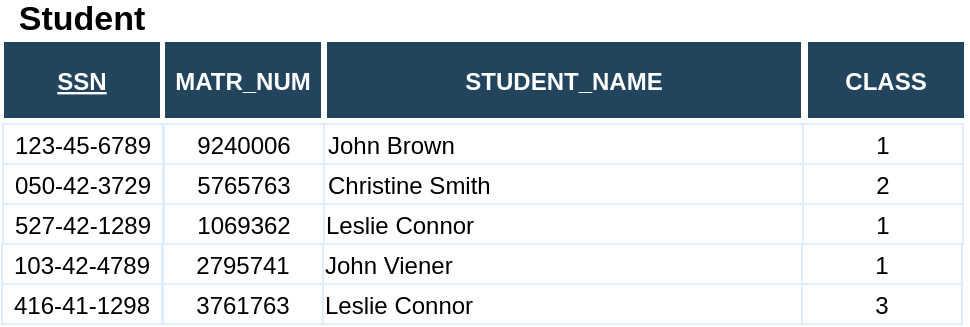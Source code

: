 <mxfile version="12.2.6" type="device" pages="1"><diagram name="Page-1" id="8378b5f6-a2b2-b727-a746-972ab9d02e00"><mxGraphModel dx="946" dy="552" grid="1" gridSize="10" guides="1" tooltips="1" connect="0" arrows="1" fold="1" page="1" pageScale="1.5" pageWidth="1169" pageHeight="827" background="#ffffff" math="0" shadow="0"><root><mxCell id="0"/><mxCell id="1" parent="0"/><mxCell id="mhiVVHJ8IdxQYgoJ9508-118" value="John Brown" style="align=left;strokeColor=#DEEDFF" parent="1" vertex="1"><mxGeometry x="211" y="102" width="263" height="20" as="geometry"/></mxCell><mxCell id="mhiVVHJ8IdxQYgoJ9508-122" value="Christine Smith" style="align=left;strokeColor=#DEEDFF" parent="1" vertex="1"><mxGeometry x="211" y="122" width="263" height="20" as="geometry"/></mxCell><mxCell id="mhiVVHJ8IdxQYgoJ9508-130" value="Leslie Connor" style="align=left;strokeColor=#DEEDFF" parent="1" vertex="1"><mxGeometry x="210" y="142" width="264" height="20" as="geometry"/></mxCell><mxCell id="mhiVVHJ8IdxQYgoJ9508-134" value="STUDENT_NAME" style="fillColor=#23445D;strokeColor=#FFFFFF;strokeWidth=2;fontColor=#FFFFFF;fontStyle=1" parent="1" vertex="1"><mxGeometry x="211.5" y="60" width="239" height="40" as="geometry"/></mxCell><mxCell id="mhiVVHJ8IdxQYgoJ9508-138" value="1" style="strokeColor=#DEEDFF" parent="1" vertex="1"><mxGeometry x="450.5" y="102" width="80.0" height="20" as="geometry"/></mxCell><mxCell id="mhiVVHJ8IdxQYgoJ9508-139" value="2" style="strokeColor=#DEEDFF" parent="1" vertex="1"><mxGeometry x="450.5" y="122.0" width="80.0" height="20" as="geometry"/></mxCell><mxCell id="mhiVVHJ8IdxQYgoJ9508-141" value="1" style="strokeColor=#DEEDFF" parent="1" vertex="1"><mxGeometry x="450.5" y="142.0" width="80.0" height="20" as="geometry"/></mxCell><mxCell id="mhiVVHJ8IdxQYgoJ9508-142" value="CLASS" style="fillColor=#23445D;strokeColor=#FFFFFF;strokeWidth=2;fontColor=#FFFFFF;fontStyle=1" parent="1" vertex="1"><mxGeometry x="452" y="60.0" width="80.0" height="40.0" as="geometry"/></mxCell><mxCell id="mhiVVHJ8IdxQYgoJ9508-144" value="9240006" style="strokeColor=#DEEDFF" parent="1" vertex="1"><mxGeometry x="131.0" y="102" width="80.0" height="20" as="geometry"/></mxCell><mxCell id="mhiVVHJ8IdxQYgoJ9508-145" value="5765763" style="strokeColor=#DEEDFF" parent="1" vertex="1"><mxGeometry x="131.0" y="122.0" width="80.0" height="20" as="geometry"/></mxCell><mxCell id="mhiVVHJ8IdxQYgoJ9508-147" value="1069362" style="strokeColor=#DEEDFF" parent="1" vertex="1"><mxGeometry x="131.0" y="142.0" width="80.0" height="20" as="geometry"/></mxCell><mxCell id="mhiVVHJ8IdxQYgoJ9508-148" value="MATR_NUM" style="fillColor=#23445D;strokeColor=#FFFFFF;strokeWidth=2;fontColor=#FFFFFF;fontStyle=1" parent="1" vertex="1"><mxGeometry x="130.5" y="60.0" width="80.0" height="40.0" as="geometry"/></mxCell><mxCell id="mhiVVHJ8IdxQYgoJ9508-158" value="Student" style="text;html=1;strokeColor=none;fillColor=none;align=center;verticalAlign=middle;whiteSpace=wrap;rounded=0;strokeWidth=3;fontStyle=1;fontSize=17;" parent="1" vertex="1"><mxGeometry x="70" y="40" width="40" height="20" as="geometry"/></mxCell><mxCell id="0Bqzr0rob_NZP33wimhm-1" value="John Viener" style="align=left;strokeColor=#DEEDFF" parent="1" vertex="1"><mxGeometry x="209.5" y="162" width="264" height="20" as="geometry"/></mxCell><mxCell id="0Bqzr0rob_NZP33wimhm-2" value="1" style="strokeColor=#DEEDFF" parent="1" vertex="1"><mxGeometry x="450.0" y="162.0" width="80.0" height="20" as="geometry"/></mxCell><mxCell id="0Bqzr0rob_NZP33wimhm-3" value="2795741" style="strokeColor=#DEEDFF" parent="1" vertex="1"><mxGeometry x="130.5" y="162.0" width="80.0" height="20" as="geometry"/></mxCell><mxCell id="0Bqzr0rob_NZP33wimhm-4" value="Leslie Connor" style="align=left;strokeColor=#DEEDFF" parent="1" vertex="1"><mxGeometry x="209.5" y="182" width="264" height="20" as="geometry"/></mxCell><mxCell id="0Bqzr0rob_NZP33wimhm-5" value="3" style="strokeColor=#DEEDFF" parent="1" vertex="1"><mxGeometry x="450.0" y="182.0" width="80.0" height="20" as="geometry"/></mxCell><mxCell id="0Bqzr0rob_NZP33wimhm-6" value="3761763" style="strokeColor=#DEEDFF" parent="1" vertex="1"><mxGeometry x="130.5" y="182.0" width="80.0" height="20" as="geometry"/></mxCell><mxCell id="0Bqzr0rob_NZP33wimhm-7" value="123-45-6789" style="strokeColor=#DEEDFF" parent="1" vertex="1"><mxGeometry x="50.5" y="102" width="80.0" height="20" as="geometry"/></mxCell><mxCell id="0Bqzr0rob_NZP33wimhm-8" value="050-42-3729" style="strokeColor=#DEEDFF" parent="1" vertex="1"><mxGeometry x="50.5" y="122.0" width="80.0" height="20" as="geometry"/></mxCell><mxCell id="0Bqzr0rob_NZP33wimhm-9" value="527-42-1289" style="strokeColor=#DEEDFF" parent="1" vertex="1"><mxGeometry x="50.5" y="142.0" width="80.0" height="20" as="geometry"/></mxCell><mxCell id="0Bqzr0rob_NZP33wimhm-10" value="SSN" style="fillColor=#23445D;strokeColor=#FFFFFF;strokeWidth=2;fontColor=#FFFFFF;fontStyle=5" parent="1" vertex="1"><mxGeometry x="50" y="60.0" width="80.0" height="40.0" as="geometry"/></mxCell><mxCell id="0Bqzr0rob_NZP33wimhm-11" value="103-42-4789" style="strokeColor=#DEEDFF" parent="1" vertex="1"><mxGeometry x="50.0" y="162.0" width="80.0" height="20" as="geometry"/></mxCell><mxCell id="0Bqzr0rob_NZP33wimhm-12" value="416-41-1298" style="strokeColor=#DEEDFF" parent="1" vertex="1"><mxGeometry x="50.0" y="182.0" width="80.0" height="20" as="geometry"/></mxCell></root></mxGraphModel></diagram></mxfile>